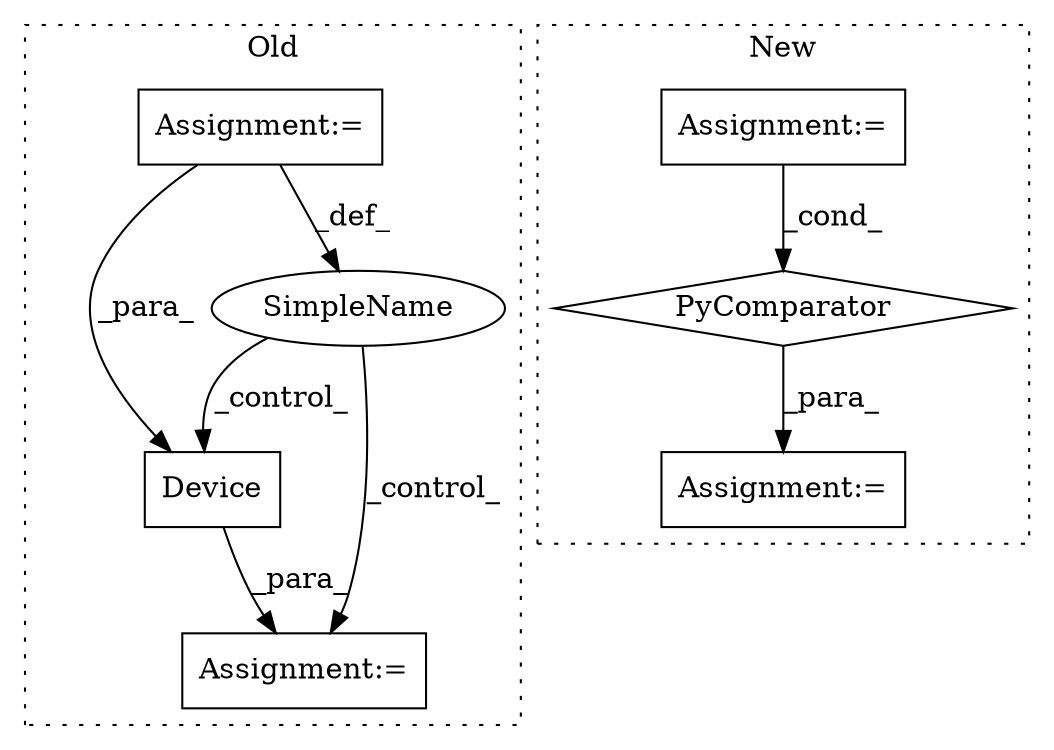 digraph G {
subgraph cluster0 {
1 [label="Device" a="32" s="3342,3369" l="7,1" shape="box"];
5 [label="Assignment:=" a="7" s="3341" l="1" shape="box"];
6 [label="SimpleName" a="42" s="" l="" shape="ellipse"];
7 [label="Assignment:=" a="7" s="3179,3284" l="72,2" shape="box"];
label = "Old";
style="dotted";
}
subgraph cluster1 {
2 [label="PyComparator" a="113" s="2900" l="61" shape="diamond"];
3 [label="Assignment:=" a="7" s="2900" l="61" shape="box"];
4 [label="Assignment:=" a="7" s="2779" l="14" shape="box"];
label = "New";
style="dotted";
}
1 -> 5 [label="_para_"];
2 -> 4 [label="_para_"];
3 -> 2 [label="_cond_"];
6 -> 5 [label="_control_"];
6 -> 1 [label="_control_"];
7 -> 6 [label="_def_"];
7 -> 1 [label="_para_"];
}